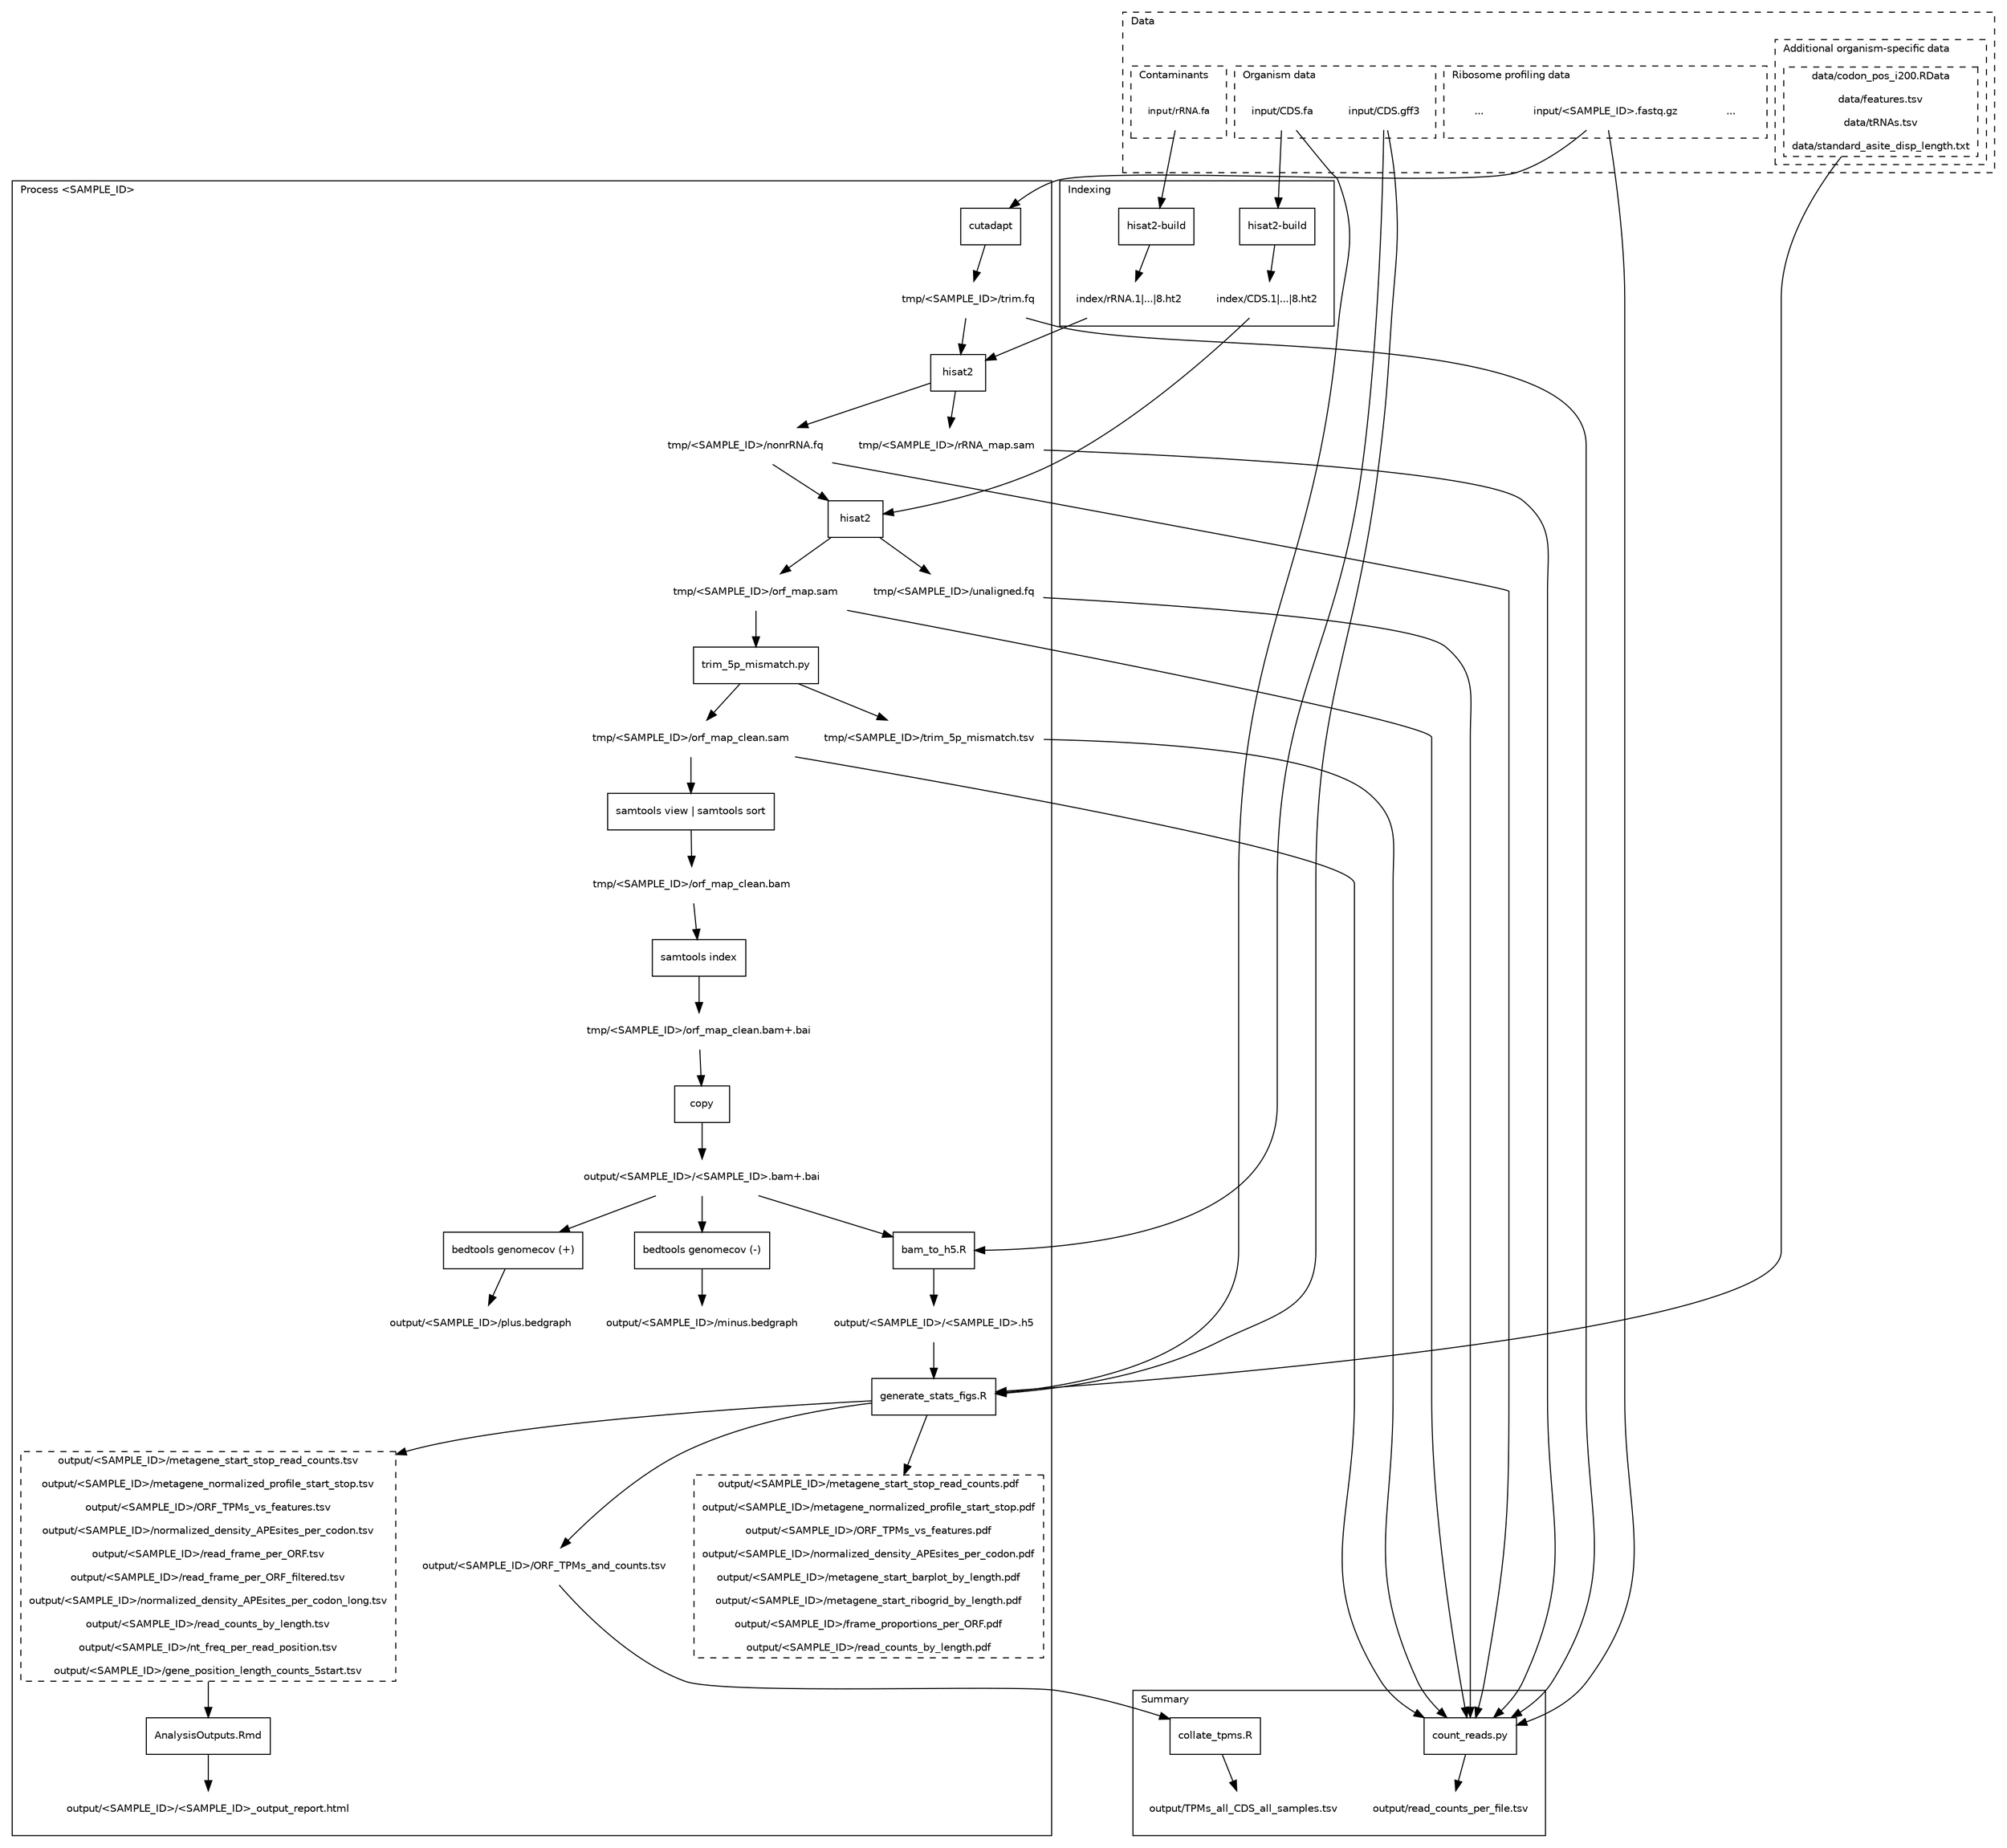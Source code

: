 digraph G {
  graph [ fontname=Helvetica, fontsize=10, compound=true ]
  node [ fontname=Helvetica, fontsize=10 ]
  edge [ fontname=Helvetica, fontsize=10 ]

  subgraph cluster_data {
    label = "Data"
    labeljust = "l"
    style = dashed

    subgraph cluster_organism {
      label = "Organism data"
      labeljust = "l"
      style = dashed

      "input/CDS.fa"  [shape=plaintext]
      "input/CDS.gff3" [shape=plaintext]
    }

    subgraph cluster_contaminants {
      label = "Contaminants"
      labeljust = "l"
      style = dashed

      "input/rRNA.fa"  [shape=plaintext, fontsize=9]
    }

    subgraph cluster_additional_organism {
      label = "Additional organism-specific data"
      labeljust = "l"
      style = dashed

      data [label="data/codon_pos_i200.RData\n
data/features.tsv\n
data/tRNAs.tsv\n
data/standard_asite_disp_length.txt"] [shape=box, style=dashed]
    }

    subgraph cluster_ribosome {
      label = "Ribosome profiling data"
      labeljust = "l"
      style = dashed

      ribosome_data0toI [label="..."] [shape=plaintext]
      "input/<SAMPLE_ID>.fastq.gz" [shape=plaintext]
      ribosome_dataItoN [label="..."] [shape=plaintext]
    }
  }
  
  subgraph cluster_indexing {
    label = "Indexing"
    labeljust = "l"

    h2build1 [label="hisat2-build"] [shape=box]
    h2build2 [label="hisat2-build"] [shape=box]

    "index/rRNA.1|...|8.ht2" [shape=plaintext]
    "index/CDS.1|...|8.ht2" [shape=plaintext]

    "input/rRNA.fa" -> h2build1 -> "index/rRNA.1|...|8.ht2"
    "input/CDS.fa" -> h2build2 -> "index/CDS.1|...|8.ht2"
  }

  subgraph cluster_per_sample_processing {
    label = "Process <SAMPLE_ID>"
    labeljust = "l"

    cut [label="cutadapt"] [shape=box]
    h21 [label="hisat2"] [shape=box]
    h22 [label="hisat2"] [shape=box]
    samindex [label="samtools index"] [shape=box]
    samview [label="samtools view | samtools sort"] [shape=box]
    trim [label="trim_5p_mismatch.py"] [shape=box]
    bedplus [label="bedtools genomecov (+)"] [shape=box]
    bedminus [label="bedtools genomecov (-)"] [shape=box]
    bam2h5 [label="bam_to_h5.R"] [shape=box]
    copy [label="copy"] [shape=box]
    statsfigs [label="generate_stats_figs.R"] [shape=box]
    staticHTML [label="AnalysisOutputs.Rmd"] [shape=box]

    "tmp/<SAMPLE_ID>/trim.fq" [shape=plaintext]
    "tmp/<SAMPLE_ID>/rRNA_map.sam" [shape=plaintext]
    "tmp/<SAMPLE_ID>/nonrRNA.fq" [shape=plaintext]
    "tmp/<SAMPLE_ID>/unaligned.fq" [shape=plaintext]
    "tmp/<SAMPLE_ID>/orf_map.sam" [shape=plaintext]
    "tmp/<SAMPLE_ID>/trim_5p_mismatch.tsv" [shape=plaintext]
    "tmp/<SAMPLE_ID>/orf_map_clean.sam" [shape=plaintext]
    "tmp/<SAMPLE_ID>/orf_map_clean.bam" [shape=plaintext]
    "tmp/<SAMPLE_ID>/orf_map_clean.bam+.bai" [shape=plaintext]
    "output/<SAMPLE_ID>/<SAMPLE_ID>.bam+.bai" [shape=plaintext]
    "output/<SAMPLE_ID>/plus.bedgraph" [shape=plaintext]
    "output/<SAMPLE_ID>/minus.bedgraph" [shape=plaintext]
    "output/<SAMPLE_ID>/<SAMPLE_ID>.h5" [shape=plaintext]

    pdfs [label="output/<SAMPLE_ID>/metagene_start_stop_read_counts.pdf\n
output/<SAMPLE_ID>/metagene_normalized_profile_start_stop.pdf\n
output/<SAMPLE_ID>/ORF_TPMs_vs_features.pdf\n
output/<SAMPLE_ID>/normalized_density_APEsites_per_codon.pdf\n
output/<SAMPLE_ID>/metagene_start_barplot_by_length.pdf\n
output/<SAMPLE_ID>/metagene_start_ribogrid_by_length.pdf\n
output/<SAMPLE_ID>/frame_proportions_per_ORF.pdf\n
output/<SAMPLE_ID>/read_counts_by_length.pdf"] [shape=box, style=dashed]

    tsvs [label="output/<SAMPLE_ID>/metagene_start_stop_read_counts.tsv\n
output/<SAMPLE_ID>/metagene_normalized_profile_start_stop.tsv\n
output/<SAMPLE_ID>/ORF_TPMs_vs_features.tsv\n
output/<SAMPLE_ID>/normalized_density_APEsites_per_codon.tsv\n
output/<SAMPLE_ID>/read_frame_per_ORF.tsv\n
output/<SAMPLE_ID>/read_frame_per_ORF_filtered.tsv\n
output/<SAMPLE_ID>/normalized_density_APEsites_per_codon_long.tsv\n
output/<SAMPLE_ID>/read_counts_by_length.tsv\n
output/<SAMPLE_ID>/nt_freq_per_read_position.tsv\n
output/<SAMPLE_ID>/gene_position_length_counts_5start.tsv"] [shape=box, style=dashed]

    "output/<SAMPLE_ID>/<SAMPLE_ID>_output_report.html" [shape=plaintext]
    "output/<SAMPLE_ID>/ORF_TPMs_and_counts.tsv" [shape=plaintext]

    "input/<SAMPLE_ID>.fastq.gz" -> cut -> "tmp/<SAMPLE_ID>/trim.fq"

    "tmp/<SAMPLE_ID>/trim.fq" -> h21
    "index/rRNA.1|...|8.ht2" -> h21
    h21 -> "tmp/<SAMPLE_ID>/rRNA_map.sam"
    h21 -> "tmp/<SAMPLE_ID>/nonrRNA.fq"

    "index/CDS.1|...|8.ht2" -> h22
    "tmp/<SAMPLE_ID>/nonrRNA.fq" -> h22
    h22 -> "tmp/<SAMPLE_ID>/unaligned.fq"
    h22 -> "tmp/<SAMPLE_ID>/orf_map.sam"

    "tmp/<SAMPLE_ID>/orf_map.sam" -> trim 
    trim -> "tmp/<SAMPLE_ID>/orf_map_clean.sam"
    trim -> "tmp/<SAMPLE_ID>/trim_5p_mismatch.tsv"

    "tmp/<SAMPLE_ID>/orf_map_clean.sam" -> samview -> "tmp/<SAMPLE_ID>/orf_map_clean.bam"
    "tmp/<SAMPLE_ID>/orf_map_clean.bam" -> samindex
    samindex -> "tmp/<SAMPLE_ID>/orf_map_clean.bam+.bai"

    "tmp/<SAMPLE_ID>/orf_map_clean.bam+.bai" -> copy -> "output/<SAMPLE_ID>/<SAMPLE_ID>.bam+.bai"

    "output/<SAMPLE_ID>/<SAMPLE_ID>.bam+.bai" -> bedplus -> "output/<SAMPLE_ID>/plus.bedgraph"
    "output/<SAMPLE_ID>/<SAMPLE_ID>.bam+.bai" -> bedminus -> "output/<SAMPLE_ID>/minus.bedgraph"

    "output/<SAMPLE_ID>/<SAMPLE_ID>.bam+.bai" -> bam2h5
    "input/CDS.gff3" -> bam2h5
    bam2h5 -> "output/<SAMPLE_ID>/<SAMPLE_ID>.h5"

    "output/<SAMPLE_ID>/<SAMPLE_ID>.h5" -> statsfigs
    "input/CDS.fa" -> statsfigs
    "input/CDS.gff3" -> statsfigs
    data -> statsfigs

    statsfigs -> pdfs
    statsfigs -> tsvs
    statsfigs -> "output/<SAMPLE_ID>/ORF_TPMs_and_counts.tsv"

    tsvs -> staticHTML
    staticHTML -> "output/<SAMPLE_ID>/<SAMPLE_ID>_output_report.html"
  }

  subgraph cluster_summary {
    label = "Summary"
    labeljust = "l"

    collate [label="collate_tpms.R"] [shape=box]
    count_reads [label="count_reads.py"] [shape=box]

    "output/TPMs_all_CDS_all_samples.tsv" [shape=plaintext]
    "output/read_counts_per_file.tsv" [shape=plaintext]

    "output/<SAMPLE_ID>/ORF_TPMs_and_counts.tsv" -> collate
    collate -> "output/TPMs_all_CDS_all_samples.tsv"

    "input/<SAMPLE_ID>.fastq.gz" -> count_reads
    "tmp/<SAMPLE_ID>/trim.fq" -> count_reads
    "tmp/<SAMPLE_ID>/rRNA_map.sam" -> count_reads
    "tmp/<SAMPLE_ID>/nonrRNA.fq" -> count_reads
    "tmp/<SAMPLE_ID>/unaligned.fq" -> count_reads
    "tmp/<SAMPLE_ID>/orf_map.sam" -> count_reads
    "tmp/<SAMPLE_ID>/trim_5p_mismatch.tsv" -> count_reads
    "tmp/<SAMPLE_ID>/orf_map_clean.sam" -> count_reads
    count_reads -> "output/read_counts_per_file.tsv"
  }
}
